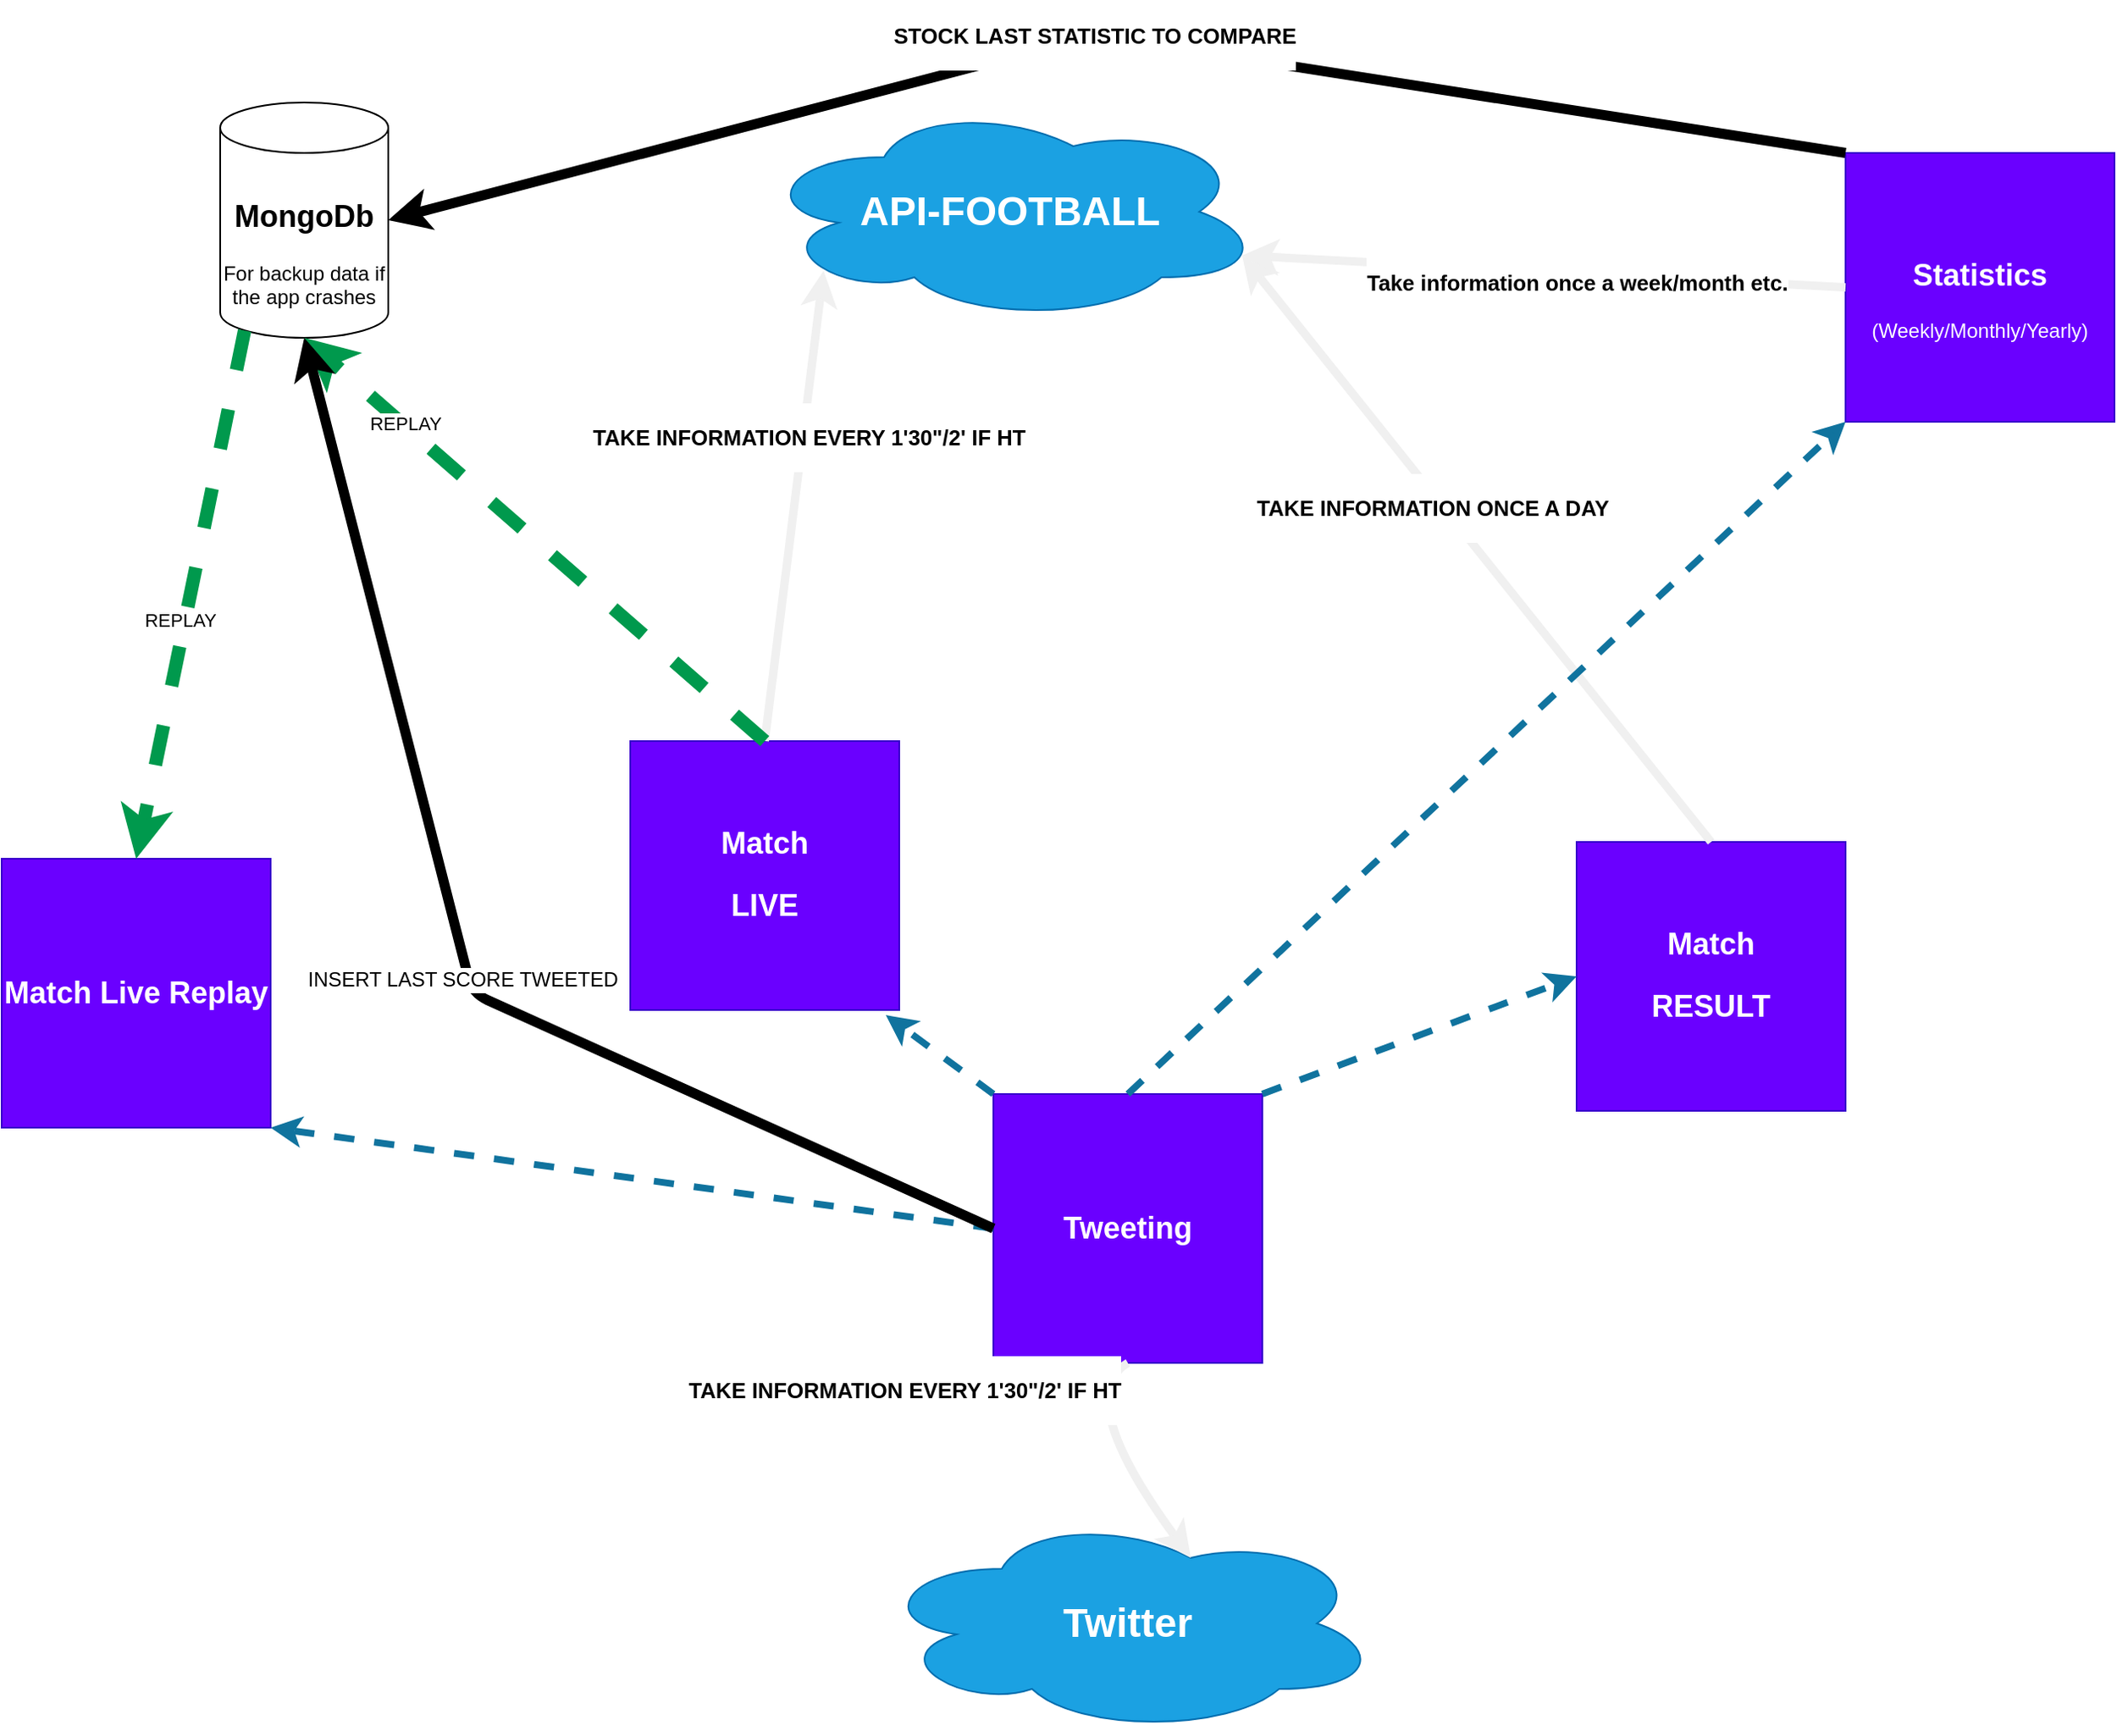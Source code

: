 <mxfile>
    <diagram id="sqPdJgOuWZAZjEmbaDlL" name="Page-1">
        <mxGraphModel dx="2642" dy="2240" grid="1" gridSize="10" guides="1" tooltips="1" connect="1" arrows="1" fold="1" page="1" pageScale="1" pageWidth="827" pageHeight="1169" math="0" shadow="0">
            <root>
                <mxCell id="0"/>
                <mxCell id="1" parent="0"/>
                <mxCell id="2" value="&lt;h1&gt;API-FOOTBALL&lt;/h1&gt;" style="ellipse;shape=cloud;whiteSpace=wrap;html=1;fillColor=#1ba1e2;fontColor=#ffffff;strokeColor=#006EAF;" vertex="1" parent="1">
                    <mxGeometry x="180" y="-30" width="300" height="130" as="geometry"/>
                </mxCell>
                <mxCell id="4" value="&lt;h2&gt;Match&lt;/h2&gt;&lt;h2&gt;LIVE&lt;/h2&gt;" style="whiteSpace=wrap;html=1;aspect=fixed;fillColor=#6a00ff;fontColor=#ffffff;strokeColor=#3700CC;" vertex="1" parent="1">
                    <mxGeometry x="104" y="350" width="160" height="160" as="geometry"/>
                </mxCell>
                <mxCell id="5" value="" style="endArrow=classic;html=1;entryX=0.13;entryY=0.77;entryDx=0;entryDy=0;entryPerimeter=0;exitX=0.5;exitY=0;exitDx=0;exitDy=0;curved=1;strokeColor=#F0F0F0;shadow=0;sketch=0;strokeWidth=5;" edge="1" parent="1" source="4" target="2">
                    <mxGeometry width="50" height="50" relative="1" as="geometry">
                        <mxPoint x="170" y="340" as="sourcePoint"/>
                        <mxPoint x="220" y="290" as="targetPoint"/>
                    </mxGeometry>
                </mxCell>
                <mxCell id="6" value="&lt;h3&gt;TAKE INFORMATION EVERY 1'30&quot;/2' IF HT&lt;/h3&gt;" style="edgeLabel;html=1;align=center;verticalAlign=middle;resizable=0;points=[];" vertex="1" connectable="0" parent="5">
                    <mxGeometry x="-0.165" y="-1" relative="1" as="geometry">
                        <mxPoint x="10" y="-64" as="offset"/>
                    </mxGeometry>
                </mxCell>
                <mxCell id="7" value="&lt;h2&gt;Match&lt;/h2&gt;&lt;h2&gt;RESULT&lt;/h2&gt;" style="whiteSpace=wrap;html=1;aspect=fixed;fillColor=#6a00ff;fontColor=#ffffff;strokeColor=#3700CC;" vertex="1" parent="1">
                    <mxGeometry x="667" y="410" width="160" height="160" as="geometry"/>
                </mxCell>
                <mxCell id="8" value="" style="endArrow=classic;html=1;entryX=0.96;entryY=0.7;entryDx=0;entryDy=0;entryPerimeter=0;exitX=0.5;exitY=0;exitDx=0;exitDy=0;curved=1;strokeColor=#F0F0F0;shadow=0;sketch=0;strokeWidth=5;" edge="1" parent="1" source="7" target="2">
                    <mxGeometry width="50" height="50" relative="1" as="geometry">
                        <mxPoint x="630" y="360" as="sourcePoint"/>
                        <mxPoint x="749" y="230.1" as="targetPoint"/>
                    </mxGeometry>
                </mxCell>
                <mxCell id="9" value="&lt;h3&gt;TAKE INFORMATION ONCE A DAY&lt;/h3&gt;" style="edgeLabel;html=1;align=center;verticalAlign=middle;resizable=0;points=[];" vertex="1" connectable="0" parent="8">
                    <mxGeometry x="-0.165" y="-1" relative="1" as="geometry">
                        <mxPoint x="-51" y="-53" as="offset"/>
                    </mxGeometry>
                </mxCell>
                <mxCell id="10" value="&lt;h2&gt;Statistics&lt;/h2&gt;&lt;div&gt;(Weekly/Monthly/Yearly)&lt;/div&gt;" style="whiteSpace=wrap;html=1;aspect=fixed;fillColor=#6a00ff;fontColor=#ffffff;strokeColor=#3700CC;" vertex="1" parent="1">
                    <mxGeometry x="827" width="160" height="160" as="geometry"/>
                </mxCell>
                <mxCell id="11" value="" style="endArrow=classic;html=1;entryX=0.96;entryY=0.7;entryDx=0;entryDy=0;entryPerimeter=0;exitX=0;exitY=0.5;exitDx=0;exitDy=0;curved=1;strokeColor=#F0F0F0;shadow=0;sketch=0;strokeWidth=5;" edge="1" parent="1" source="10" target="2">
                    <mxGeometry width="50" height="50" relative="1" as="geometry">
                        <mxPoint x="588" y="-81" as="sourcePoint"/>
                        <mxPoint x="510" y="-230" as="targetPoint"/>
                    </mxGeometry>
                </mxCell>
                <mxCell id="12" value="&lt;h3&gt;Take information once a week/month etc.&lt;/h3&gt;" style="edgeLabel;html=1;align=center;verticalAlign=middle;resizable=0;points=[];" vertex="1" connectable="0" parent="11">
                    <mxGeometry x="-0.165" y="-1" relative="1" as="geometry">
                        <mxPoint x="-11" y="6" as="offset"/>
                    </mxGeometry>
                </mxCell>
                <mxCell id="13" value="&lt;h2&gt;MongoDb&lt;/h2&gt;&lt;div&gt;For backup data if the app crashes&lt;/div&gt;" style="shape=cylinder3;whiteSpace=wrap;html=1;boundedLbl=1;backgroundOutline=1;size=15;" vertex="1" parent="1">
                    <mxGeometry x="-140" y="-30" width="100" height="140" as="geometry"/>
                </mxCell>
                <mxCell id="17" value="&lt;h2&gt;Tweeting&lt;/h2&gt;" style="whiteSpace=wrap;html=1;aspect=fixed;fillColor=#6a00ff;fontColor=#ffffff;strokeColor=#3700CC;" vertex="1" parent="1">
                    <mxGeometry x="320" y="560" width="160" height="160" as="geometry"/>
                </mxCell>
                <mxCell id="18" value="&lt;h1&gt;Twitter&lt;/h1&gt;" style="ellipse;shape=cloud;whiteSpace=wrap;html=1;fillColor=#1ba1e2;fontColor=#ffffff;strokeColor=#006EAF;" vertex="1" parent="1">
                    <mxGeometry x="250" y="810" width="300" height="130" as="geometry"/>
                </mxCell>
                <mxCell id="19" value="" style="endArrow=classic;html=1;entryX=0.625;entryY=0.2;entryDx=0;entryDy=0;entryPerimeter=0;exitX=0.5;exitY=1;exitDx=0;exitDy=0;curved=1;strokeColor=#F0F0F0;shadow=0;sketch=0;strokeWidth=5;" edge="1" parent="1" source="17" target="18">
                    <mxGeometry width="50" height="50" relative="1" as="geometry">
                        <mxPoint x="310.5" y="799.9" as="sourcePoint"/>
                        <mxPoint x="429.5" y="670.0" as="targetPoint"/>
                        <Array as="points">
                            <mxPoint x="366.5" y="739.9"/>
                        </Array>
                    </mxGeometry>
                </mxCell>
                <mxCell id="20" value="&lt;h3&gt;TAKE INFORMATION EVERY 1'30&quot;/2' IF HT&lt;/h3&gt;" style="edgeLabel;html=1;align=center;verticalAlign=middle;resizable=0;points=[];" vertex="1" connectable="0" parent="19">
                    <mxGeometry x="-0.165" y="-1" relative="1" as="geometry">
                        <mxPoint x="-115" y="-26" as="offset"/>
                    </mxGeometry>
                </mxCell>
                <mxCell id="22" value="" style="endArrow=classic;html=1;shadow=0;sketch=0;strokeColor=#10739e;strokeWidth=4;curved=1;entryX=0.95;entryY=1.019;entryDx=0;entryDy=0;entryPerimeter=0;exitX=0;exitY=0;exitDx=0;exitDy=0;dashed=1;fillColor=#b1ddf0;" edge="1" parent="1" source="17" target="4">
                    <mxGeometry width="50" height="50" relative="1" as="geometry">
                        <mxPoint x="220" y="590" as="sourcePoint"/>
                        <mxPoint x="270" y="540" as="targetPoint"/>
                    </mxGeometry>
                </mxCell>
                <mxCell id="23" value="" style="endArrow=classic;html=1;shadow=0;sketch=0;strokeColor=#10739e;strokeWidth=4;curved=1;entryX=0;entryY=0.5;entryDx=0;entryDy=0;exitX=1;exitY=0;exitDx=0;exitDy=0;dashed=1;fillColor=#b1ddf0;" edge="1" parent="1" source="17" target="7">
                    <mxGeometry width="50" height="50" relative="1" as="geometry">
                        <mxPoint x="484" y="560" as="sourcePoint"/>
                        <mxPoint x="420" y="513.04" as="targetPoint"/>
                    </mxGeometry>
                </mxCell>
                <mxCell id="24" value="" style="endArrow=classic;html=1;shadow=0;sketch=0;strokeColor=#10739e;strokeWidth=4;curved=1;entryX=0;entryY=1;entryDx=0;entryDy=0;exitX=0.5;exitY=0;exitDx=0;exitDy=0;dashed=1;fillColor=#b1ddf0;" edge="1" parent="1" source="17" target="10">
                    <mxGeometry width="50" height="50" relative="1" as="geometry">
                        <mxPoint x="494" y="631.96" as="sourcePoint"/>
                        <mxPoint x="430" y="585" as="targetPoint"/>
                    </mxGeometry>
                </mxCell>
                <mxCell id="25" value="&lt;h2&gt;Match Live Replay&lt;/h2&gt;" style="whiteSpace=wrap;html=1;aspect=fixed;fillColor=#6a00ff;fontColor=#ffffff;strokeColor=#3700CC;" vertex="1" parent="1">
                    <mxGeometry x="-270" y="420" width="160" height="160" as="geometry"/>
                </mxCell>
                <mxCell id="26" value="" style="endArrow=classic;html=1;shadow=0;dashed=1;sketch=0;strokeColor=#00994D;strokeWidth=8;curved=1;entryX=0.5;entryY=1;entryDx=0;entryDy=0;entryPerimeter=0;fillColor=#cdeb8b;exitX=0.5;exitY=0;exitDx=0;exitDy=0;" edge="1" parent="1" source="4" target="13">
                    <mxGeometry width="50" height="50" relative="1" as="geometry">
                        <mxPoint x="650" y="360" as="sourcePoint"/>
                        <mxPoint x="700" y="310" as="targetPoint"/>
                    </mxGeometry>
                </mxCell>
                <mxCell id="27" value="REPLAY" style="edgeLabel;html=1;align=center;verticalAlign=middle;resizable=0;points=[];" vertex="1" connectable="0" parent="26">
                    <mxGeometry x="0.303" y="-3" relative="1" as="geometry">
                        <mxPoint x="-38" y="-31" as="offset"/>
                    </mxGeometry>
                </mxCell>
                <mxCell id="28" value="" style="endArrow=classic;html=1;shadow=0;dashed=1;sketch=0;strokeColor=#00994D;strokeWidth=8;curved=1;entryX=0.5;entryY=0;entryDx=0;entryDy=0;exitX=0.145;exitY=1;exitDx=0;exitDy=-4.35;exitPerimeter=0;" edge="1" parent="1" source="13" target="25">
                    <mxGeometry width="50" height="50" relative="1" as="geometry">
                        <mxPoint x="320" y="-260" as="sourcePoint"/>
                        <mxPoint x="370" y="-310" as="targetPoint"/>
                    </mxGeometry>
                </mxCell>
                <mxCell id="29" value="REPLAY" style="edgeLabel;html=1;align=center;verticalAlign=middle;resizable=0;points=[];" vertex="1" connectable="0" parent="28">
                    <mxGeometry x="0.097" y="-3" relative="1" as="geometry">
                        <mxPoint as="offset"/>
                    </mxGeometry>
                </mxCell>
                <mxCell id="30" value="" style="endArrow=classic;html=1;shadow=0;sketch=0;strokeColor=#10739e;strokeWidth=4;curved=1;entryX=1;entryY=1;entryDx=0;entryDy=0;exitX=0;exitY=0.5;exitDx=0;exitDy=0;dashed=1;fillColor=#b1ddf0;" edge="1" parent="1" source="17" target="25">
                    <mxGeometry width="50" height="50" relative="1" as="geometry">
                        <mxPoint x="404" y="560" as="sourcePoint"/>
                        <mxPoint x="522" y="7" as="targetPoint"/>
                    </mxGeometry>
                </mxCell>
                <mxCell id="31" value="" style="endArrow=classic;html=1;exitX=0;exitY=0;exitDx=0;exitDy=0;entryX=1;entryY=0.5;entryDx=0;entryDy=0;entryPerimeter=0;strokeWidth=6;" edge="1" parent="1" source="10" target="13">
                    <mxGeometry width="50" height="50" relative="1" as="geometry">
                        <mxPoint x="780" y="20" as="sourcePoint"/>
                        <mxPoint x="830" y="-30" as="targetPoint"/>
                        <Array as="points">
                            <mxPoint x="380" y="-70"/>
                        </Array>
                    </mxGeometry>
                </mxCell>
                <mxCell id="34" value="&lt;h3&gt;STOCK LAST STATISTIC TO COMPARE&lt;/h3&gt;" style="edgeLabel;html=1;align=center;verticalAlign=middle;resizable=0;points=[];" vertex="1" connectable="0" parent="31">
                    <mxGeometry x="-0.132" relative="1" as="geometry">
                        <mxPoint x="-67" y="-11" as="offset"/>
                    </mxGeometry>
                </mxCell>
                <mxCell id="35" value="" style="endArrow=classic;html=1;fontSize=12;strokeWidth=6;exitX=0;exitY=0.5;exitDx=0;exitDy=0;entryX=0.5;entryY=1;entryDx=0;entryDy=0;entryPerimeter=0;" edge="1" parent="1" source="17" target="13">
                    <mxGeometry width="50" height="50" relative="1" as="geometry">
                        <mxPoint x="110" y="380" as="sourcePoint"/>
                        <mxPoint x="160" y="330" as="targetPoint"/>
                        <Array as="points">
                            <mxPoint x="10" y="500"/>
                        </Array>
                    </mxGeometry>
                </mxCell>
                <mxCell id="36" value="INSERT LAST SCORE TWEETED" style="edgeLabel;html=1;align=center;verticalAlign=middle;resizable=0;points=[];fontSize=12;" vertex="1" connectable="0" parent="35">
                    <mxGeometry x="-0.057" y="4" relative="1" as="geometry">
                        <mxPoint as="offset"/>
                    </mxGeometry>
                </mxCell>
            </root>
        </mxGraphModel>
    </diagram>
</mxfile>